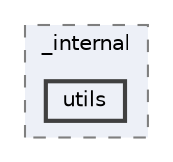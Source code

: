 digraph "C:/Users/LukeMabie/documents/Development/Password_Saver_Using_Django-master/venv/Lib/site-packages/pip/_internal/utils"
{
 // LATEX_PDF_SIZE
  bgcolor="transparent";
  edge [fontname=Helvetica,fontsize=10,labelfontname=Helvetica,labelfontsize=10];
  node [fontname=Helvetica,fontsize=10,shape=box,height=0.2,width=0.4];
  compound=true
  subgraph clusterdir_2427310657220688c22b1bfd5616a647 {
    graph [ bgcolor="#edf0f7", pencolor="grey50", label="_internal", fontname=Helvetica,fontsize=10 style="filled,dashed", URL="dir_2427310657220688c22b1bfd5616a647.html",tooltip=""]
  dir_116b25b9e967fb3a3083ca17cd2d75c3 [label="utils", fillcolor="#edf0f7", color="grey25", style="filled,bold", URL="dir_116b25b9e967fb3a3083ca17cd2d75c3.html",tooltip=""];
  }
}
